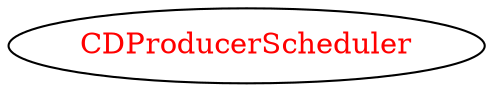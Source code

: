 digraph dependencyGraph {
 concentrate=true;
 ranksep="2.0";
 rankdir="LR"; 
 splines="ortho";
"CDProducerScheduler" [fontcolor="red"];
}